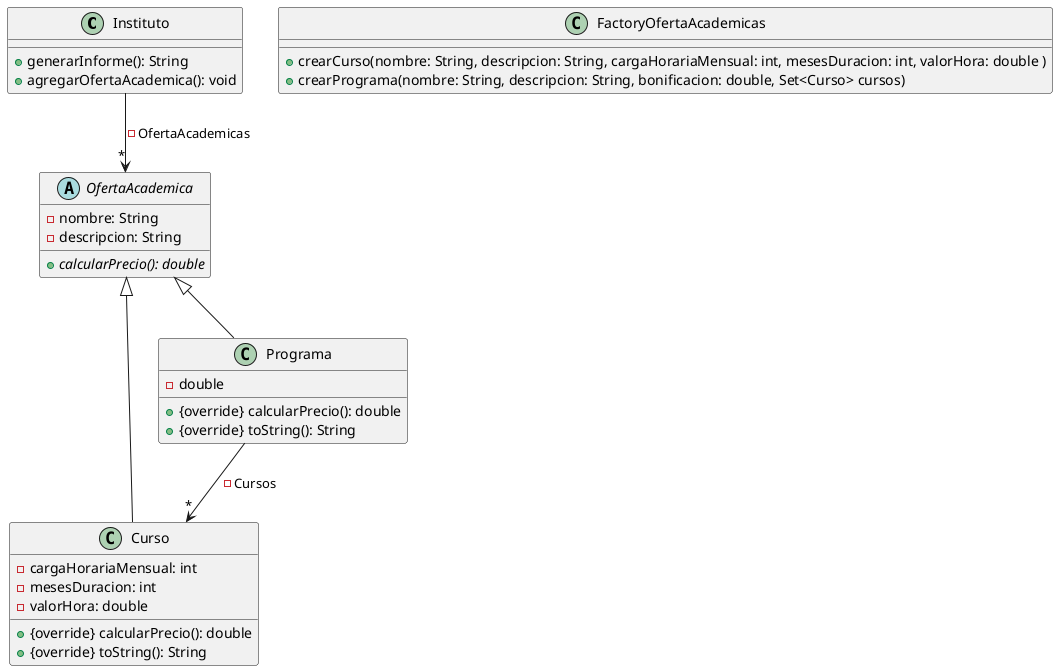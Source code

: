 @startuml

class Instituto{
     + generarInforme(): String
     + agregarOfertaAcademica(): void
}
class FactoryOfertaAcademicas {
     + crearCurso(nombre: String, descripcion: String, cargaHorariaMensual: int, mesesDuracion: int, valorHora: double )
     + crearPrograma(nombre: String, descripcion: String, bonificacion: double, Set<Curso> cursos)
}

abstract OfertaAcademica {
     - nombre: String
     - descripcion: String
     + {abstract} calcularPrecio(): double
}
class Curso {
     - cargaHorariaMensual: int
     - mesesDuracion: int
     - valorHora: double
     + {override} calcularPrecio(): double
     + {override} toString(): String
}
class Programa {
     - double
     + {override} calcularPrecio(): double
     + {override} toString(): String
}

Instituto -down-> "*" OfertaAcademica : - OfertaAcademicas
Programa --> "*" Curso : - Cursos
Programa -up-|> OfertaAcademica
Curso -up-|> OfertaAcademica

@enduml